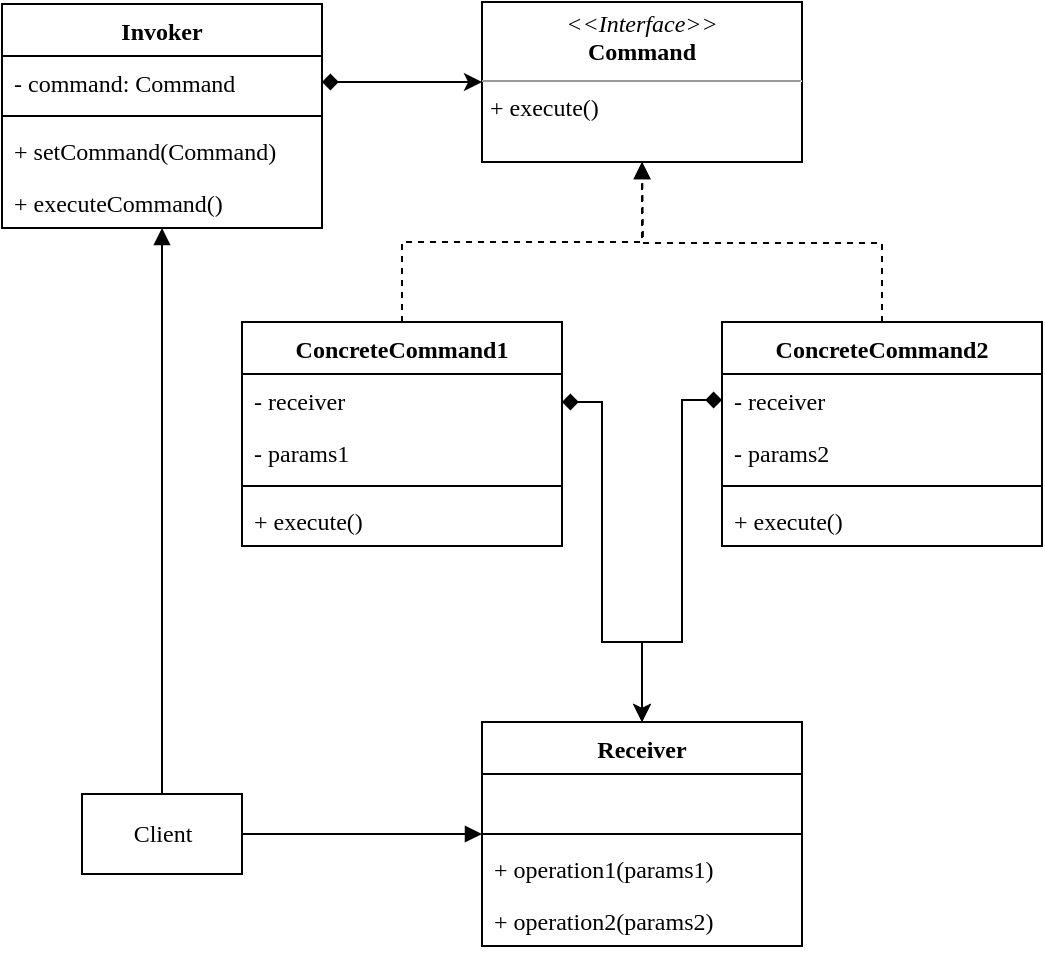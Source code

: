 <mxfile version="20.8.16" type="device"><diagram name="第 1 页" id="0pcJDHxJBOrW14rSEO9g"><mxGraphModel dx="872" dy="610" grid="1" gridSize="10" guides="1" tooltips="1" connect="1" arrows="1" fold="1" page="1" pageScale="1" pageWidth="827" pageHeight="1169" math="0" shadow="0"><root><mxCell id="0"/><mxCell id="1" parent="0"/><mxCell id="pl6FIs-2yP-QAIz8dKM2-1" value="Invoker" style="swimlane;fontStyle=1;align=center;verticalAlign=top;childLayout=stackLayout;horizontal=1;startSize=26;horizontalStack=0;resizeParent=1;resizeParentMax=0;resizeLast=0;collapsible=1;marginBottom=0;fontFamily=Times New Roman;" vertex="1" parent="1"><mxGeometry x="160" y="41" width="160" height="112" as="geometry"/></mxCell><mxCell id="pl6FIs-2yP-QAIz8dKM2-2" value="- command: Command" style="text;strokeColor=none;fillColor=none;align=left;verticalAlign=top;spacingLeft=4;spacingRight=4;overflow=hidden;rotatable=0;points=[[0,0.5],[1,0.5]];portConstraint=eastwest;fontFamily=Times New Roman;" vertex="1" parent="pl6FIs-2yP-QAIz8dKM2-1"><mxGeometry y="26" width="160" height="26" as="geometry"/></mxCell><mxCell id="pl6FIs-2yP-QAIz8dKM2-3" value="" style="line;strokeWidth=1;fillColor=none;align=left;verticalAlign=middle;spacingTop=-1;spacingLeft=3;spacingRight=3;rotatable=0;labelPosition=right;points=[];portConstraint=eastwest;strokeColor=inherit;fontFamily=Times New Roman;" vertex="1" parent="pl6FIs-2yP-QAIz8dKM2-1"><mxGeometry y="52" width="160" height="8" as="geometry"/></mxCell><mxCell id="pl6FIs-2yP-QAIz8dKM2-4" value="+ setCommand(Command)" style="text;strokeColor=none;fillColor=none;align=left;verticalAlign=top;spacingLeft=4;spacingRight=4;overflow=hidden;rotatable=0;points=[[0,0.5],[1,0.5]];portConstraint=eastwest;fontFamily=Times New Roman;" vertex="1" parent="pl6FIs-2yP-QAIz8dKM2-1"><mxGeometry y="60" width="160" height="26" as="geometry"/></mxCell><mxCell id="pl6FIs-2yP-QAIz8dKM2-5" value="+ executeCommand()" style="text;strokeColor=none;fillColor=none;align=left;verticalAlign=top;spacingLeft=4;spacingRight=4;overflow=hidden;rotatable=0;points=[[0,0.5],[1,0.5]];portConstraint=eastwest;fontFamily=Times New Roman;" vertex="1" parent="pl6FIs-2yP-QAIz8dKM2-1"><mxGeometry y="86" width="160" height="26" as="geometry"/></mxCell><mxCell id="pl6FIs-2yP-QAIz8dKM2-6" value="&lt;p style=&quot;margin:0px;margin-top:4px;text-align:center;&quot;&gt;&lt;i&gt;&amp;lt;&amp;lt;Interface&amp;gt;&amp;gt;&lt;/i&gt;&lt;br&gt;&lt;b&gt;Command&lt;/b&gt;&lt;/p&gt;&lt;hr size=&quot;1&quot;&gt;&lt;p style=&quot;margin:0px;margin-left:4px;&quot;&gt;+ execute()&lt;br&gt;&lt;/p&gt;" style="verticalAlign=top;align=left;overflow=fill;fontSize=12;fontFamily=Times New Roman;html=1;" vertex="1" parent="1"><mxGeometry x="400" y="40" width="160" height="80" as="geometry"/></mxCell><mxCell id="pl6FIs-2yP-QAIz8dKM2-7" style="edgeStyle=orthogonalEdgeStyle;rounded=0;orthogonalLoop=1;jettySize=auto;html=1;exitX=1;exitY=0.5;exitDx=0;exitDy=0;fontFamily=Times New Roman;startArrow=diamond;startFill=1;" edge="1" parent="1" source="pl6FIs-2yP-QAIz8dKM2-2" target="pl6FIs-2yP-QAIz8dKM2-6"><mxGeometry relative="1" as="geometry"/></mxCell><mxCell id="pl6FIs-2yP-QAIz8dKM2-22" style="edgeStyle=orthogonalEdgeStyle;rounded=0;orthogonalLoop=1;jettySize=auto;html=1;exitX=0.5;exitY=0;exitDx=0;exitDy=0;fontFamily=Times New Roman;endArrow=block;endFill=1;dashed=1;" edge="1" parent="1" source="pl6FIs-2yP-QAIz8dKM2-8" target="pl6FIs-2yP-QAIz8dKM2-6"><mxGeometry relative="1" as="geometry"/></mxCell><mxCell id="pl6FIs-2yP-QAIz8dKM2-8" value="ConcreteCommand1" style="swimlane;fontStyle=1;align=center;verticalAlign=top;childLayout=stackLayout;horizontal=1;startSize=26;horizontalStack=0;resizeParent=1;resizeParentMax=0;resizeLast=0;collapsible=1;marginBottom=0;fontFamily=Times New Roman;" vertex="1" parent="1"><mxGeometry x="280" y="200" width="160" height="112" as="geometry"/></mxCell><mxCell id="pl6FIs-2yP-QAIz8dKM2-9" value="- receiver" style="text;strokeColor=none;fillColor=none;align=left;verticalAlign=top;spacingLeft=4;spacingRight=4;overflow=hidden;rotatable=0;points=[[0,0.5],[1,0.5]];portConstraint=eastwest;fontFamily=Times New Roman;" vertex="1" parent="pl6FIs-2yP-QAIz8dKM2-8"><mxGeometry y="26" width="160" height="26" as="geometry"/></mxCell><mxCell id="pl6FIs-2yP-QAIz8dKM2-12" value="- params1" style="text;strokeColor=none;fillColor=none;align=left;verticalAlign=top;spacingLeft=4;spacingRight=4;overflow=hidden;rotatable=0;points=[[0,0.5],[1,0.5]];portConstraint=eastwest;fontFamily=Times New Roman;" vertex="1" parent="pl6FIs-2yP-QAIz8dKM2-8"><mxGeometry y="52" width="160" height="26" as="geometry"/></mxCell><mxCell id="pl6FIs-2yP-QAIz8dKM2-10" value="" style="line;strokeWidth=1;fillColor=none;align=left;verticalAlign=middle;spacingTop=-1;spacingLeft=3;spacingRight=3;rotatable=0;labelPosition=right;points=[];portConstraint=eastwest;strokeColor=inherit;fontFamily=Times New Roman;" vertex="1" parent="pl6FIs-2yP-QAIz8dKM2-8"><mxGeometry y="78" width="160" height="8" as="geometry"/></mxCell><mxCell id="pl6FIs-2yP-QAIz8dKM2-13" value="+ execute()" style="text;strokeColor=none;fillColor=none;align=left;verticalAlign=top;spacingLeft=4;spacingRight=4;overflow=hidden;rotatable=0;points=[[0,0.5],[1,0.5]];portConstraint=eastwest;fontFamily=Times New Roman;" vertex="1" parent="pl6FIs-2yP-QAIz8dKM2-8"><mxGeometry y="86" width="160" height="26" as="geometry"/></mxCell><mxCell id="pl6FIs-2yP-QAIz8dKM2-23" style="edgeStyle=orthogonalEdgeStyle;rounded=0;orthogonalLoop=1;jettySize=auto;html=1;exitX=0.5;exitY=0;exitDx=0;exitDy=0;dashed=1;fontFamily=Times New Roman;endArrow=block;endFill=1;" edge="1" parent="1" source="pl6FIs-2yP-QAIz8dKM2-14"><mxGeometry relative="1" as="geometry"><mxPoint x="480" y="120" as="targetPoint"/></mxGeometry></mxCell><mxCell id="pl6FIs-2yP-QAIz8dKM2-14" value="ConcreteCommand2" style="swimlane;fontStyle=1;align=center;verticalAlign=top;childLayout=stackLayout;horizontal=1;startSize=26;horizontalStack=0;resizeParent=1;resizeParentMax=0;resizeLast=0;collapsible=1;marginBottom=0;fontFamily=Times New Roman;" vertex="1" parent="1"><mxGeometry x="520" y="200" width="160" height="112" as="geometry"/></mxCell><mxCell id="pl6FIs-2yP-QAIz8dKM2-15" value="- receiver " style="text;strokeColor=none;fillColor=none;align=left;verticalAlign=top;spacingLeft=4;spacingRight=4;overflow=hidden;rotatable=0;points=[[0,0.5],[1,0.5]];portConstraint=eastwest;fontFamily=Times New Roman;" vertex="1" parent="pl6FIs-2yP-QAIz8dKM2-14"><mxGeometry y="26" width="160" height="26" as="geometry"/></mxCell><mxCell id="pl6FIs-2yP-QAIz8dKM2-28" value="- params2" style="text;strokeColor=none;fillColor=none;align=left;verticalAlign=top;spacingLeft=4;spacingRight=4;overflow=hidden;rotatable=0;points=[[0,0.5],[1,0.5]];portConstraint=eastwest;fontFamily=Times New Roman;" vertex="1" parent="pl6FIs-2yP-QAIz8dKM2-14"><mxGeometry y="52" width="160" height="26" as="geometry"/></mxCell><mxCell id="pl6FIs-2yP-QAIz8dKM2-16" value="" style="line;strokeWidth=1;fillColor=none;align=left;verticalAlign=middle;spacingTop=-1;spacingLeft=3;spacingRight=3;rotatable=0;labelPosition=right;points=[];portConstraint=eastwest;strokeColor=inherit;fontFamily=Times New Roman;" vertex="1" parent="pl6FIs-2yP-QAIz8dKM2-14"><mxGeometry y="78" width="160" height="8" as="geometry"/></mxCell><mxCell id="pl6FIs-2yP-QAIz8dKM2-17" value="+ execute()" style="text;strokeColor=none;fillColor=none;align=left;verticalAlign=top;spacingLeft=4;spacingRight=4;overflow=hidden;rotatable=0;points=[[0,0.5],[1,0.5]];portConstraint=eastwest;fontFamily=Times New Roman;" vertex="1" parent="pl6FIs-2yP-QAIz8dKM2-14"><mxGeometry y="86" width="160" height="26" as="geometry"/></mxCell><mxCell id="pl6FIs-2yP-QAIz8dKM2-18" value="Receiver" style="swimlane;fontStyle=1;align=center;verticalAlign=top;childLayout=stackLayout;horizontal=1;startSize=26;horizontalStack=0;resizeParent=1;resizeParentMax=0;resizeLast=0;collapsible=1;marginBottom=0;fontFamily=Times New Roman;" vertex="1" parent="1"><mxGeometry x="400" y="400" width="160" height="112" as="geometry"/></mxCell><mxCell id="pl6FIs-2yP-QAIz8dKM2-19" value=" " style="text;strokeColor=none;fillColor=none;align=left;verticalAlign=top;spacingLeft=4;spacingRight=4;overflow=hidden;rotatable=0;points=[[0,0.5],[1,0.5]];portConstraint=eastwest;fontFamily=Times New Roman;" vertex="1" parent="pl6FIs-2yP-QAIz8dKM2-18"><mxGeometry y="26" width="160" height="26" as="geometry"/></mxCell><mxCell id="pl6FIs-2yP-QAIz8dKM2-20" value="" style="line;strokeWidth=1;fillColor=none;align=left;verticalAlign=middle;spacingTop=-1;spacingLeft=3;spacingRight=3;rotatable=0;labelPosition=right;points=[];portConstraint=eastwest;strokeColor=inherit;fontFamily=Times New Roman;" vertex="1" parent="pl6FIs-2yP-QAIz8dKM2-18"><mxGeometry y="52" width="160" height="8" as="geometry"/></mxCell><mxCell id="pl6FIs-2yP-QAIz8dKM2-21" value="+ operation1(params1)" style="text;strokeColor=none;fillColor=none;align=left;verticalAlign=top;spacingLeft=4;spacingRight=4;overflow=hidden;rotatable=0;points=[[0,0.5],[1,0.5]];portConstraint=eastwest;fontFamily=Times New Roman;" vertex="1" parent="pl6FIs-2yP-QAIz8dKM2-18"><mxGeometry y="60" width="160" height="26" as="geometry"/></mxCell><mxCell id="pl6FIs-2yP-QAIz8dKM2-32" value="+ operation2(params2)" style="text;strokeColor=none;fillColor=none;align=left;verticalAlign=top;spacingLeft=4;spacingRight=4;overflow=hidden;rotatable=0;points=[[0,0.5],[1,0.5]];portConstraint=eastwest;fontFamily=Times New Roman;" vertex="1" parent="pl6FIs-2yP-QAIz8dKM2-18"><mxGeometry y="86" width="160" height="26" as="geometry"/></mxCell><mxCell id="pl6FIs-2yP-QAIz8dKM2-26" style="edgeStyle=orthogonalEdgeStyle;rounded=0;orthogonalLoop=1;jettySize=auto;html=1;exitX=1;exitY=0.5;exitDx=0;exitDy=0;fontFamily=Times New Roman;startArrow=none;startFill=0;endArrow=block;endFill=1;" edge="1" parent="1" source="pl6FIs-2yP-QAIz8dKM2-24" target="pl6FIs-2yP-QAIz8dKM2-18"><mxGeometry relative="1" as="geometry"/></mxCell><mxCell id="pl6FIs-2yP-QAIz8dKM2-33" style="edgeStyle=orthogonalEdgeStyle;rounded=0;orthogonalLoop=1;jettySize=auto;html=1;exitX=0.5;exitY=0;exitDx=0;exitDy=0;fontFamily=Times New Roman;startArrow=none;startFill=0;endArrow=block;endFill=1;" edge="1" parent="1" source="pl6FIs-2yP-QAIz8dKM2-24" target="pl6FIs-2yP-QAIz8dKM2-1"><mxGeometry relative="1" as="geometry"/></mxCell><mxCell id="pl6FIs-2yP-QAIz8dKM2-24" value="Client" style="html=1;fontFamily=Times New Roman;" vertex="1" parent="1"><mxGeometry x="200" y="436" width="80" height="40" as="geometry"/></mxCell><mxCell id="pl6FIs-2yP-QAIz8dKM2-29" style="edgeStyle=orthogonalEdgeStyle;rounded=0;orthogonalLoop=1;jettySize=auto;html=1;fontFamily=Times New Roman;startArrow=diamond;startFill=1;entryX=0.5;entryY=0;entryDx=0;entryDy=0;" edge="1" parent="1" source="pl6FIs-2yP-QAIz8dKM2-9" target="pl6FIs-2yP-QAIz8dKM2-18"><mxGeometry relative="1" as="geometry"><mxPoint x="330" y="90" as="sourcePoint"/><mxPoint x="410" y="90" as="targetPoint"/><Array as="points"><mxPoint x="460" y="240"/><mxPoint x="460" y="360"/><mxPoint x="480" y="360"/></Array></mxGeometry></mxCell><mxCell id="pl6FIs-2yP-QAIz8dKM2-30" style="edgeStyle=orthogonalEdgeStyle;rounded=0;orthogonalLoop=1;jettySize=auto;html=1;fontFamily=Times New Roman;startArrow=diamond;startFill=1;entryX=0.5;entryY=0;entryDx=0;entryDy=0;" edge="1" parent="1" source="pl6FIs-2yP-QAIz8dKM2-15" target="pl6FIs-2yP-QAIz8dKM2-18"><mxGeometry relative="1" as="geometry"><mxPoint x="340" y="100" as="sourcePoint"/><mxPoint x="420" y="100" as="targetPoint"/><Array as="points"><mxPoint x="500" y="239"/><mxPoint x="500" y="360"/><mxPoint x="480" y="360"/></Array></mxGeometry></mxCell></root></mxGraphModel></diagram></mxfile>